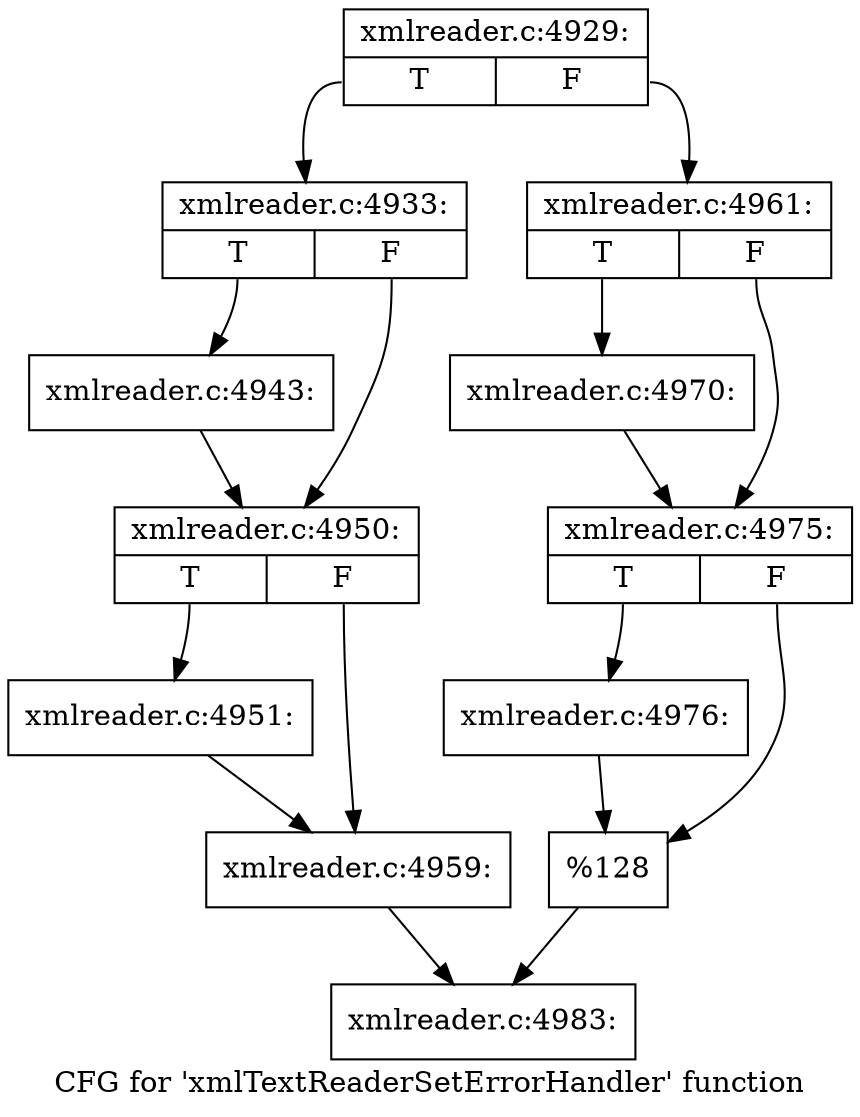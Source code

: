digraph "CFG for 'xmlTextReaderSetErrorHandler' function" {
	label="CFG for 'xmlTextReaderSetErrorHandler' function";

	Node0x47c3ac0 [shape=record,label="{xmlreader.c:4929:|{<s0>T|<s1>F}}"];
	Node0x47c3ac0:s0 -> Node0x47c3750;
	Node0x47c3ac0:s1 -> Node0x47c37f0;
	Node0x47c3750 [shape=record,label="{xmlreader.c:4933:|{<s0>T|<s1>F}}"];
	Node0x47c3750:s0 -> Node0x48b60e0;
	Node0x47c3750:s1 -> Node0x48c7060;
	Node0x48b60e0 [shape=record,label="{xmlreader.c:4943:}"];
	Node0x48b60e0 -> Node0x48c7060;
	Node0x48c7060 [shape=record,label="{xmlreader.c:4950:|{<s0>T|<s1>F}}"];
	Node0x48c7060:s0 -> Node0x48c9a60;
	Node0x48c7060:s1 -> Node0x48c9ab0;
	Node0x48c9a60 [shape=record,label="{xmlreader.c:4951:}"];
	Node0x48c9a60 -> Node0x48c9ab0;
	Node0x48c9ab0 [shape=record,label="{xmlreader.c:4959:}"];
	Node0x48c9ab0 -> Node0x47c37a0;
	Node0x47c37f0 [shape=record,label="{xmlreader.c:4961:|{<s0>T|<s1>F}}"];
	Node0x47c37f0:s0 -> Node0x48cabe0;
	Node0x47c37f0:s1 -> Node0x48cc580;
	Node0x48cabe0 [shape=record,label="{xmlreader.c:4970:}"];
	Node0x48cabe0 -> Node0x48cc580;
	Node0x48cc580 [shape=record,label="{xmlreader.c:4975:|{<s0>T|<s1>F}}"];
	Node0x48cc580:s0 -> Node0x48cd200;
	Node0x48cc580:s1 -> Node0x48cd250;
	Node0x48cd200 [shape=record,label="{xmlreader.c:4976:}"];
	Node0x48cd200 -> Node0x48cd250;
	Node0x48cd250 [shape=record,label="{%128}"];
	Node0x48cd250 -> Node0x47c37a0;
	Node0x47c37a0 [shape=record,label="{xmlreader.c:4983:}"];
}

